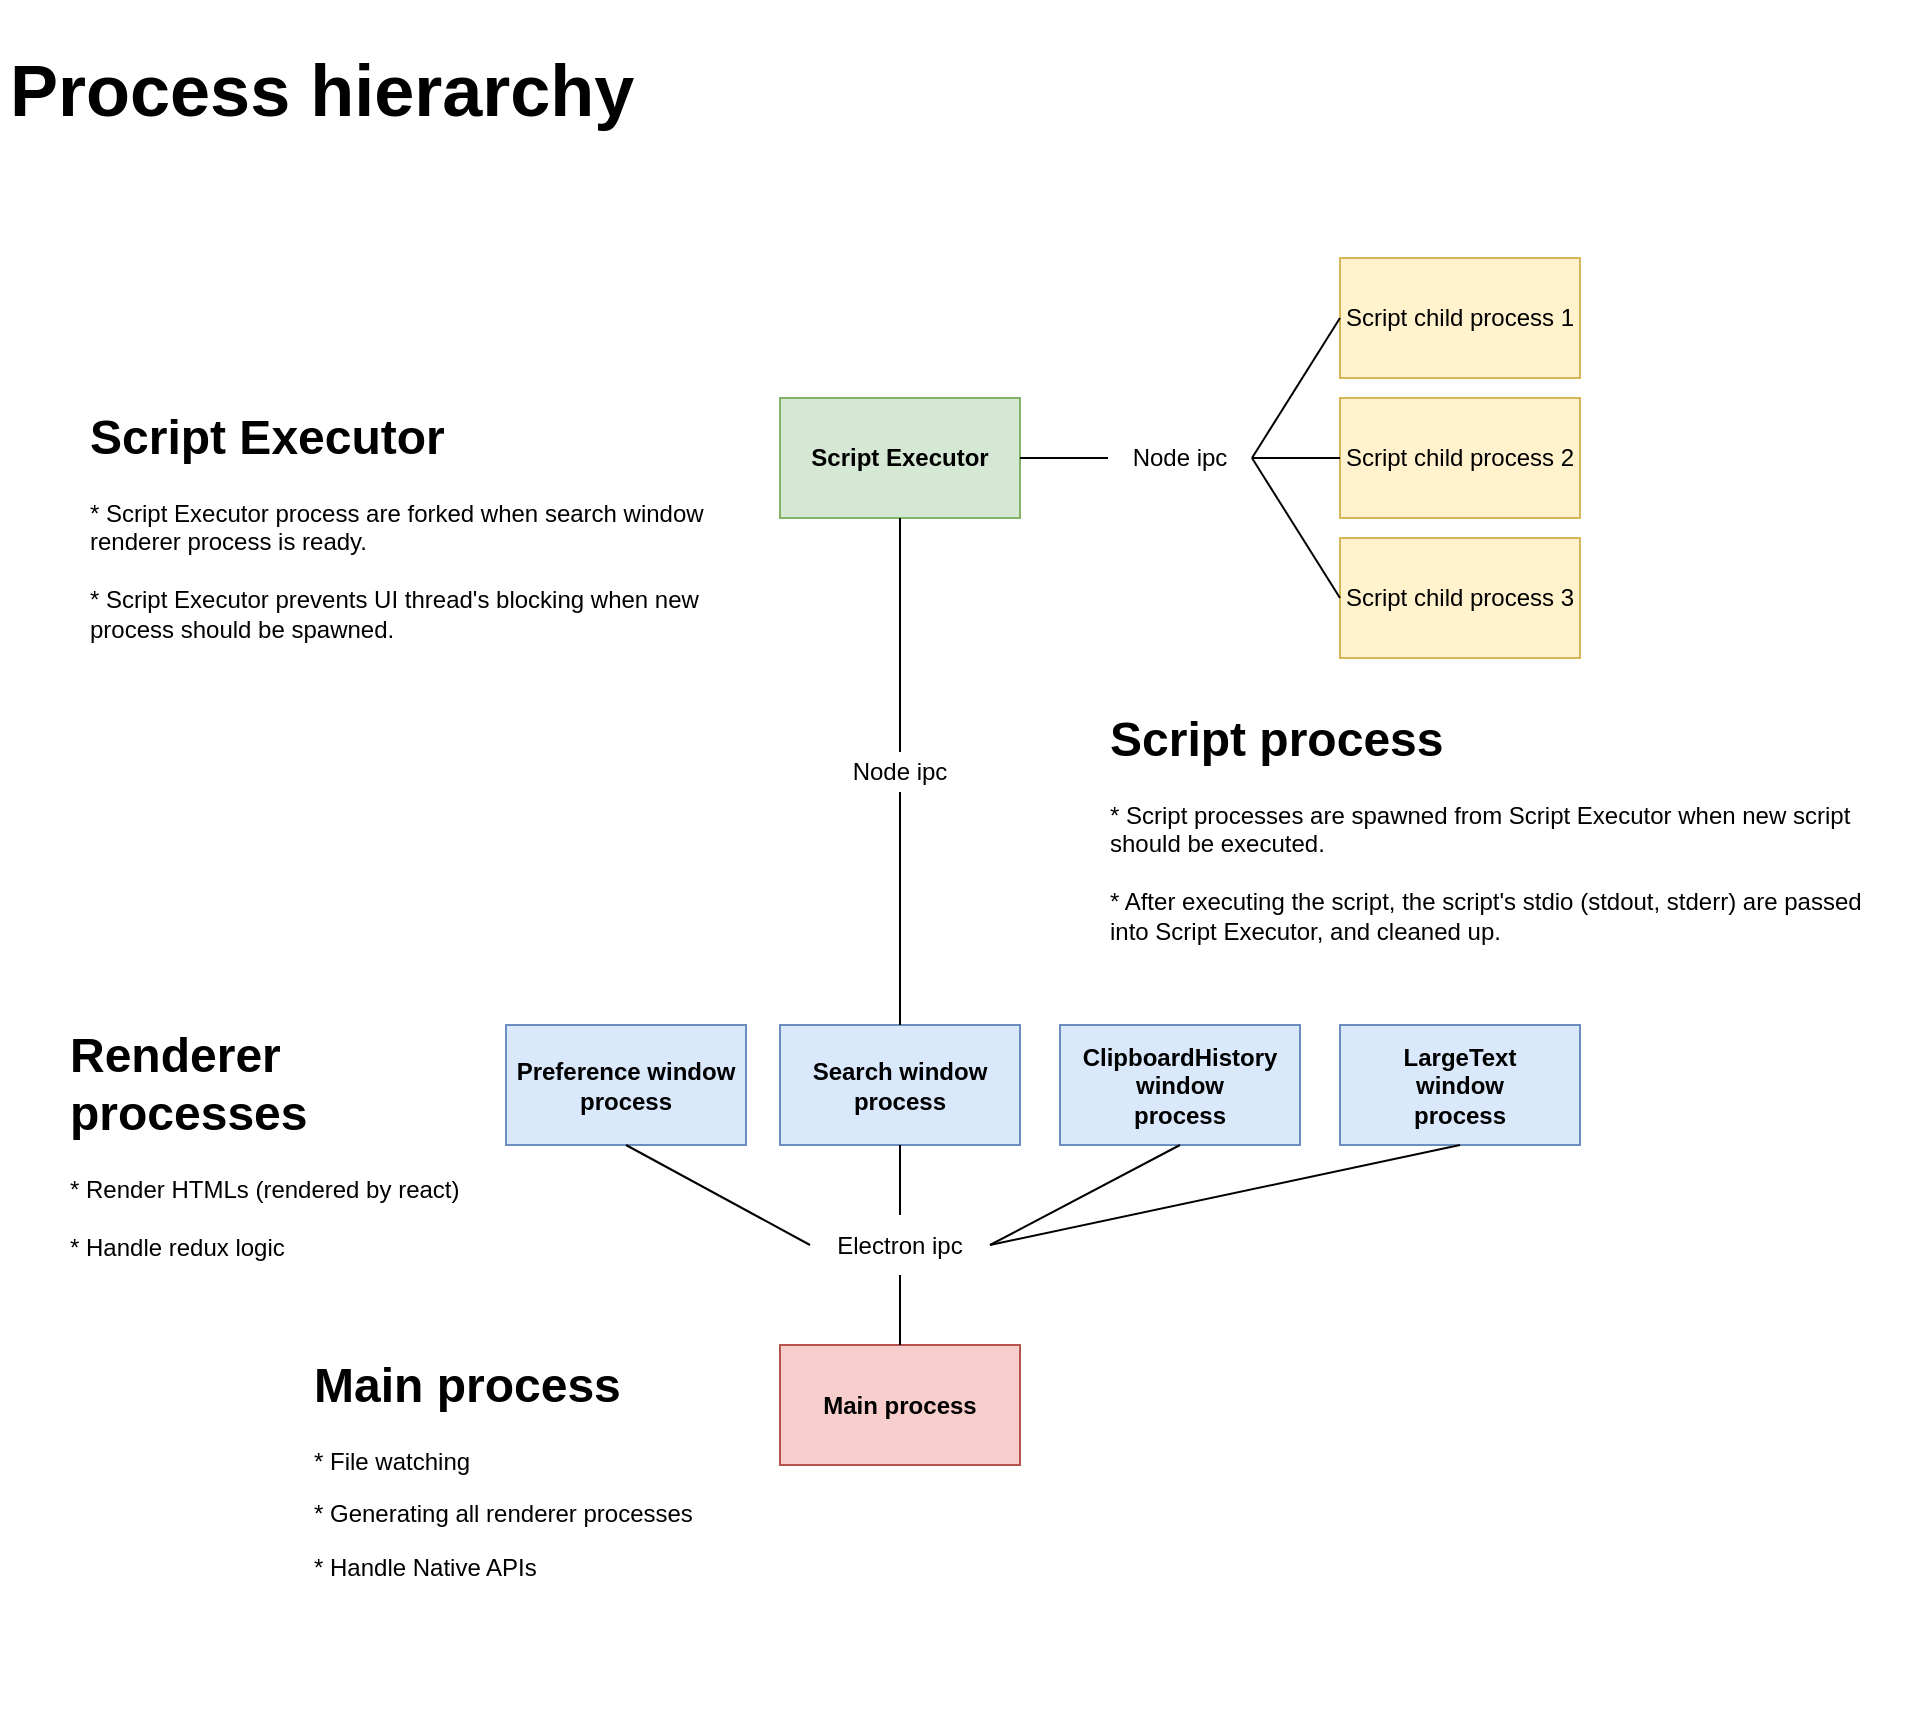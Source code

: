 <mxfile version="11.1.4" type="device"><diagram id="9B8OJFxao0Woh5PfYXda" name="Page-1"><mxGraphModel dx="1411" dy="968" grid="1" gridSize="10" guides="1" tooltips="1" connect="1" arrows="1" fold="1" page="1" pageScale="1" pageWidth="827" pageHeight="1169" math="0" shadow="0"><root><mxCell id="0"/><mxCell id="1" parent="0"/><mxCell id="4LZJlsPE6VXjeujXuw6B-1" value="Main process" style="rounded=0;whiteSpace=wrap;html=1;fillColor=#f8cecc;strokeColor=#b85450;fontStyle=1" vertex="1" parent="1"><mxGeometry x="390" y="772.5" width="120" height="60" as="geometry"/></mxCell><mxCell id="4LZJlsPE6VXjeujXuw6B-2" value="Search window&lt;br&gt;process" style="rounded=0;whiteSpace=wrap;html=1;fillColor=#dae8fc;strokeColor=#6c8ebf;fontStyle=1" vertex="1" parent="1"><mxGeometry x="390" y="612.5" width="120" height="60" as="geometry"/></mxCell><mxCell id="4LZJlsPE6VXjeujXuw6B-3" value="&lt;h1&gt;Renderer processes&lt;/h1&gt;&lt;div&gt;* Render HTMLs (rendered by&amp;nbsp;&lt;span&gt;react)&lt;/span&gt;&lt;/div&gt;&lt;div&gt;&lt;br&gt;&lt;/div&gt;&lt;div&gt;* Handle redux logic&lt;/div&gt;&lt;div&gt;&lt;br&gt;&lt;/div&gt;" style="text;html=1;strokeColor=none;fillColor=none;spacing=5;spacingTop=-20;whiteSpace=wrap;overflow=hidden;rounded=0;" vertex="1" parent="1"><mxGeometry x="30" y="607.5" width="210" height="185" as="geometry"/></mxCell><mxCell id="4LZJlsPE6VXjeujXuw6B-4" value="Preference window&lt;br&gt;process" style="rounded=0;whiteSpace=wrap;html=1;fillColor=#dae8fc;strokeColor=#6c8ebf;fontStyle=1" vertex="1" parent="1"><mxGeometry x="253" y="612.5" width="120" height="60" as="geometry"/></mxCell><mxCell id="4LZJlsPE6VXjeujXuw6B-6" value="&lt;h1&gt;Main process&lt;/h1&gt;&lt;p&gt;* File watching&lt;/p&gt;&lt;p&gt;&lt;span&gt;* Generating all renderer processes&lt;/span&gt;&lt;/p&gt;&lt;p&gt;* Handle Native APIs&lt;/p&gt;&lt;p&gt;&lt;br&gt;&lt;/p&gt;" style="text;html=1;strokeColor=none;fillColor=none;spacing=5;spacingTop=-20;whiteSpace=wrap;overflow=hidden;rounded=0;" vertex="1" parent="1"><mxGeometry x="152" y="773" width="202" height="188" as="geometry"/></mxCell><mxCell id="4LZJlsPE6VXjeujXuw6B-7" value="" style="endArrow=none;html=1;exitX=0;exitY=0.5;exitDx=0;exitDy=0;entryX=0.5;entryY=1;entryDx=0;entryDy=0;" edge="1" parent="1" source="4LZJlsPE6VXjeujXuw6B-12" target="4LZJlsPE6VXjeujXuw6B-4"><mxGeometry width="50" height="50" relative="1" as="geometry"><mxPoint x="40" y="902.5" as="sourcePoint"/><mxPoint x="90" y="852.5" as="targetPoint"/></mxGeometry></mxCell><mxCell id="4LZJlsPE6VXjeujXuw6B-8" value="" style="endArrow=none;html=1;exitX=0.5;exitY=1;exitDx=0;exitDy=0;entryX=0.5;entryY=0;entryDx=0;entryDy=0;" edge="1" parent="1" source="4LZJlsPE6VXjeujXuw6B-12" target="4LZJlsPE6VXjeujXuw6B-1"><mxGeometry width="50" height="50" relative="1" as="geometry"><mxPoint x="460" y="722.5" as="sourcePoint"/><mxPoint x="323" y="682.5" as="targetPoint"/></mxGeometry></mxCell><mxCell id="4LZJlsPE6VXjeujXuw6B-9" value="ClipboardHistory window&lt;br&gt;process" style="rounded=0;whiteSpace=wrap;html=1;fillColor=#dae8fc;strokeColor=#6c8ebf;fontStyle=1" vertex="1" parent="1"><mxGeometry x="530" y="612.5" width="120" height="60" as="geometry"/></mxCell><mxCell id="4LZJlsPE6VXjeujXuw6B-10" value="" style="endArrow=none;html=1;exitX=0.5;exitY=1;exitDx=0;exitDy=0;entryX=1;entryY=0.5;entryDx=0;entryDy=0;" edge="1" parent="1" source="4LZJlsPE6VXjeujXuw6B-9" target="4LZJlsPE6VXjeujXuw6B-12"><mxGeometry width="50" height="50" relative="1" as="geometry"><mxPoint x="460" y="682.5" as="sourcePoint"/><mxPoint x="460" y="722.5" as="targetPoint"/></mxGeometry></mxCell><mxCell id="4LZJlsPE6VXjeujXuw6B-11" value="Script Executor" style="rounded=0;whiteSpace=wrap;html=1;fillColor=#d5e8d4;strokeColor=#82b366;fontStyle=1" vertex="1" parent="1"><mxGeometry x="390" y="299" width="120" height="60" as="geometry"/></mxCell><mxCell id="4LZJlsPE6VXjeujXuw6B-14" value="" style="endArrow=none;html=1;exitX=0.5;exitY=1;exitDx=0;exitDy=0;entryX=0.5;entryY=0;entryDx=0;entryDy=0;" edge="1" parent="1" source="4LZJlsPE6VXjeujXuw6B-20" target="4LZJlsPE6VXjeujXuw6B-2"><mxGeometry width="50" height="50" relative="1" as="geometry"><mxPoint x="460" y="581.5" as="sourcePoint"/><mxPoint x="460" y="681.5" as="targetPoint"/></mxGeometry></mxCell><mxCell id="4LZJlsPE6VXjeujXuw6B-16" value="Script child process 1" style="rounded=0;whiteSpace=wrap;html=1;fillColor=#fff2cc;strokeColor=#d6b656;" vertex="1" parent="1"><mxGeometry x="670" y="229" width="120" height="60" as="geometry"/></mxCell><mxCell id="4LZJlsPE6VXjeujXuw6B-17" value="Script child process 2" style="rounded=0;whiteSpace=wrap;html=1;fillColor=#fff2cc;strokeColor=#d6b656;" vertex="1" parent="1"><mxGeometry x="670" y="299" width="120" height="60" as="geometry"/></mxCell><mxCell id="4LZJlsPE6VXjeujXuw6B-18" value="Script child process 3" style="rounded=0;whiteSpace=wrap;html=1;fillColor=#fff2cc;strokeColor=#d6b656;" vertex="1" parent="1"><mxGeometry x="670" y="369" width="120" height="60" as="geometry"/></mxCell><mxCell id="4LZJlsPE6VXjeujXuw6B-12" value="Electron ipc" style="text;html=1;strokeColor=none;fillColor=none;align=center;verticalAlign=middle;whiteSpace=wrap;rounded=0;" vertex="1" parent="1"><mxGeometry x="405" y="707.5" width="90" height="30" as="geometry"/></mxCell><mxCell id="4LZJlsPE6VXjeujXuw6B-19" value="" style="endArrow=none;html=1;exitX=0.5;exitY=1;exitDx=0;exitDy=0;entryX=0.5;entryY=0;entryDx=0;entryDy=0;" edge="1" parent="1" source="4LZJlsPE6VXjeujXuw6B-2" target="4LZJlsPE6VXjeujXuw6B-12"><mxGeometry width="50" height="50" relative="1" as="geometry"><mxPoint x="450" y="672.5" as="sourcePoint"/><mxPoint x="450" y="772.5" as="targetPoint"/></mxGeometry></mxCell><mxCell id="4LZJlsPE6VXjeujXuw6B-20" value="Node ipc" style="text;html=1;strokeColor=none;fillColor=none;align=center;verticalAlign=middle;whiteSpace=wrap;rounded=0;" vertex="1" parent="1"><mxGeometry x="415" y="476" width="70" height="20" as="geometry"/></mxCell><mxCell id="4LZJlsPE6VXjeujXuw6B-21" value="" style="endArrow=none;html=1;exitX=0.5;exitY=1;exitDx=0;exitDy=0;entryX=0.5;entryY=0;entryDx=0;entryDy=0;" edge="1" parent="1" source="4LZJlsPE6VXjeujXuw6B-11" target="4LZJlsPE6VXjeujXuw6B-20"><mxGeometry width="50" height="50" relative="1" as="geometry"><mxPoint x="450" y="369" as="sourcePoint"/><mxPoint x="450" y="529" as="targetPoint"/></mxGeometry></mxCell><mxCell id="4LZJlsPE6VXjeujXuw6B-22" value="&lt;h1&gt;Script Executor&lt;/h1&gt;&lt;div&gt;* Script Executor process are forked when search window renderer process is ready.&lt;/div&gt;&lt;div&gt;&lt;br&gt;&lt;/div&gt;&lt;div&gt;* Script Executor prevents UI thread's blocking when new process should be spawned.&lt;/div&gt;&lt;div&gt;&lt;br&gt;&lt;/div&gt;&lt;div&gt;&lt;br&gt;&lt;/div&gt;" style="text;html=1;strokeColor=none;fillColor=none;spacing=5;spacingTop=-20;whiteSpace=wrap;overflow=hidden;rounded=0;" vertex="1" parent="1"><mxGeometry x="40" y="299" width="330" height="130" as="geometry"/></mxCell><mxCell id="4LZJlsPE6VXjeujXuw6B-23" value="" style="endArrow=none;html=1;exitX=1;exitY=0.5;exitDx=0;exitDy=0;entryX=0;entryY=0.5;entryDx=0;entryDy=0;" edge="1" parent="1" source="4LZJlsPE6VXjeujXuw6B-11" target="4LZJlsPE6VXjeujXuw6B-24"><mxGeometry width="50" height="50" relative="1" as="geometry"><mxPoint x="460" y="379" as="sourcePoint"/><mxPoint x="460" y="449" as="targetPoint"/></mxGeometry></mxCell><mxCell id="4LZJlsPE6VXjeujXuw6B-24" value="Node ipc" style="text;html=1;strokeColor=none;fillColor=none;align=center;verticalAlign=middle;whiteSpace=wrap;rounded=0;" vertex="1" parent="1"><mxGeometry x="554" y="314" width="72" height="30" as="geometry"/></mxCell><mxCell id="4LZJlsPE6VXjeujXuw6B-28" value="" style="endArrow=none;html=1;exitX=0;exitY=0.5;exitDx=0;exitDy=0;entryX=1;entryY=0.5;entryDx=0;entryDy=0;" edge="1" parent="1" source="4LZJlsPE6VXjeujXuw6B-16" target="4LZJlsPE6VXjeujXuw6B-24"><mxGeometry width="50" height="50" relative="1" as="geometry"><mxPoint x="520" y="349" as="sourcePoint"/><mxPoint x="549" y="339" as="targetPoint"/></mxGeometry></mxCell><mxCell id="4LZJlsPE6VXjeujXuw6B-29" value="" style="endArrow=none;html=1;exitX=0;exitY=0.5;exitDx=0;exitDy=0;entryX=1;entryY=0.5;entryDx=0;entryDy=0;" edge="1" parent="1" source="4LZJlsPE6VXjeujXuw6B-17" target="4LZJlsPE6VXjeujXuw6B-24"><mxGeometry width="50" height="50" relative="1" as="geometry"><mxPoint x="650" y="299" as="sourcePoint"/><mxPoint x="621" y="339" as="targetPoint"/></mxGeometry></mxCell><mxCell id="4LZJlsPE6VXjeujXuw6B-30" value="" style="endArrow=none;html=1;exitX=0;exitY=0.5;exitDx=0;exitDy=0;entryX=1;entryY=0.5;entryDx=0;entryDy=0;" edge="1" parent="1" source="4LZJlsPE6VXjeujXuw6B-18" target="4LZJlsPE6VXjeujXuw6B-24"><mxGeometry width="50" height="50" relative="1" as="geometry"><mxPoint x="650" y="369" as="sourcePoint"/><mxPoint x="621" y="339" as="targetPoint"/></mxGeometry></mxCell><mxCell id="4LZJlsPE6VXjeujXuw6B-33" value="&lt;h1&gt;Script process&lt;/h1&gt;&lt;div&gt;* Script processes are spawned from Script Executor when new script should be executed.&lt;/div&gt;&lt;div&gt;&lt;br&gt;&lt;/div&gt;&lt;div&gt;* After executing the script, the script's stdio (stdout, stderr) are passed into Script Executor, and cleaned up.&lt;/div&gt;&lt;div&gt;&lt;br&gt;&lt;/div&gt;&lt;div&gt;&lt;br&gt;&lt;/div&gt;" style="text;html=1;strokeColor=none;fillColor=none;spacing=5;spacingTop=-20;whiteSpace=wrap;overflow=hidden;rounded=0;" vertex="1" parent="1"><mxGeometry x="550" y="450" width="403" height="180" as="geometry"/></mxCell><mxCell id="4LZJlsPE6VXjeujXuw6B-34" value="LargeText&lt;br&gt;window&lt;br&gt;process" style="rounded=0;whiteSpace=wrap;html=1;fillColor=#dae8fc;strokeColor=#6c8ebf;fontStyle=1" vertex="1" parent="1"><mxGeometry x="670" y="612.5" width="120" height="60" as="geometry"/></mxCell><mxCell id="4LZJlsPE6VXjeujXuw6B-35" value="" style="endArrow=none;html=1;exitX=0.5;exitY=1;exitDx=0;exitDy=0;entryX=1;entryY=0.5;entryDx=0;entryDy=0;" edge="1" parent="1" source="4LZJlsPE6VXjeujXuw6B-34" target="4LZJlsPE6VXjeujXuw6B-12"><mxGeometry width="50" height="50" relative="1" as="geometry"><mxPoint x="600" y="682.5" as="sourcePoint"/><mxPoint x="505" y="732.5" as="targetPoint"/></mxGeometry></mxCell><mxCell id="4LZJlsPE6VXjeujXuw6B-36" style="edgeStyle=orthogonalEdgeStyle;rounded=0;orthogonalLoop=1;jettySize=auto;html=1;exitX=0.5;exitY=1;exitDx=0;exitDy=0;" edge="1" parent="1" source="4LZJlsPE6VXjeujXuw6B-20" target="4LZJlsPE6VXjeujXuw6B-20"><mxGeometry relative="1" as="geometry"/></mxCell><mxCell id="4LZJlsPE6VXjeujXuw6B-37" value="&lt;h1 style=&quot;font-size: 36px&quot;&gt;&lt;font style=&quot;font-size: 36px&quot;&gt;Process hierarchy&lt;/font&gt;&lt;/h1&gt;&lt;p style=&quot;font-size: 36px&quot;&gt;&lt;br&gt;&lt;/p&gt;" style="text;html=1;strokeColor=none;fillColor=none;spacing=5;spacingTop=-20;whiteSpace=wrap;overflow=hidden;rounded=0;" vertex="1" parent="1"><mxGeometry y="110" width="540" height="100" as="geometry"/></mxCell></root></mxGraphModel></diagram></mxfile>